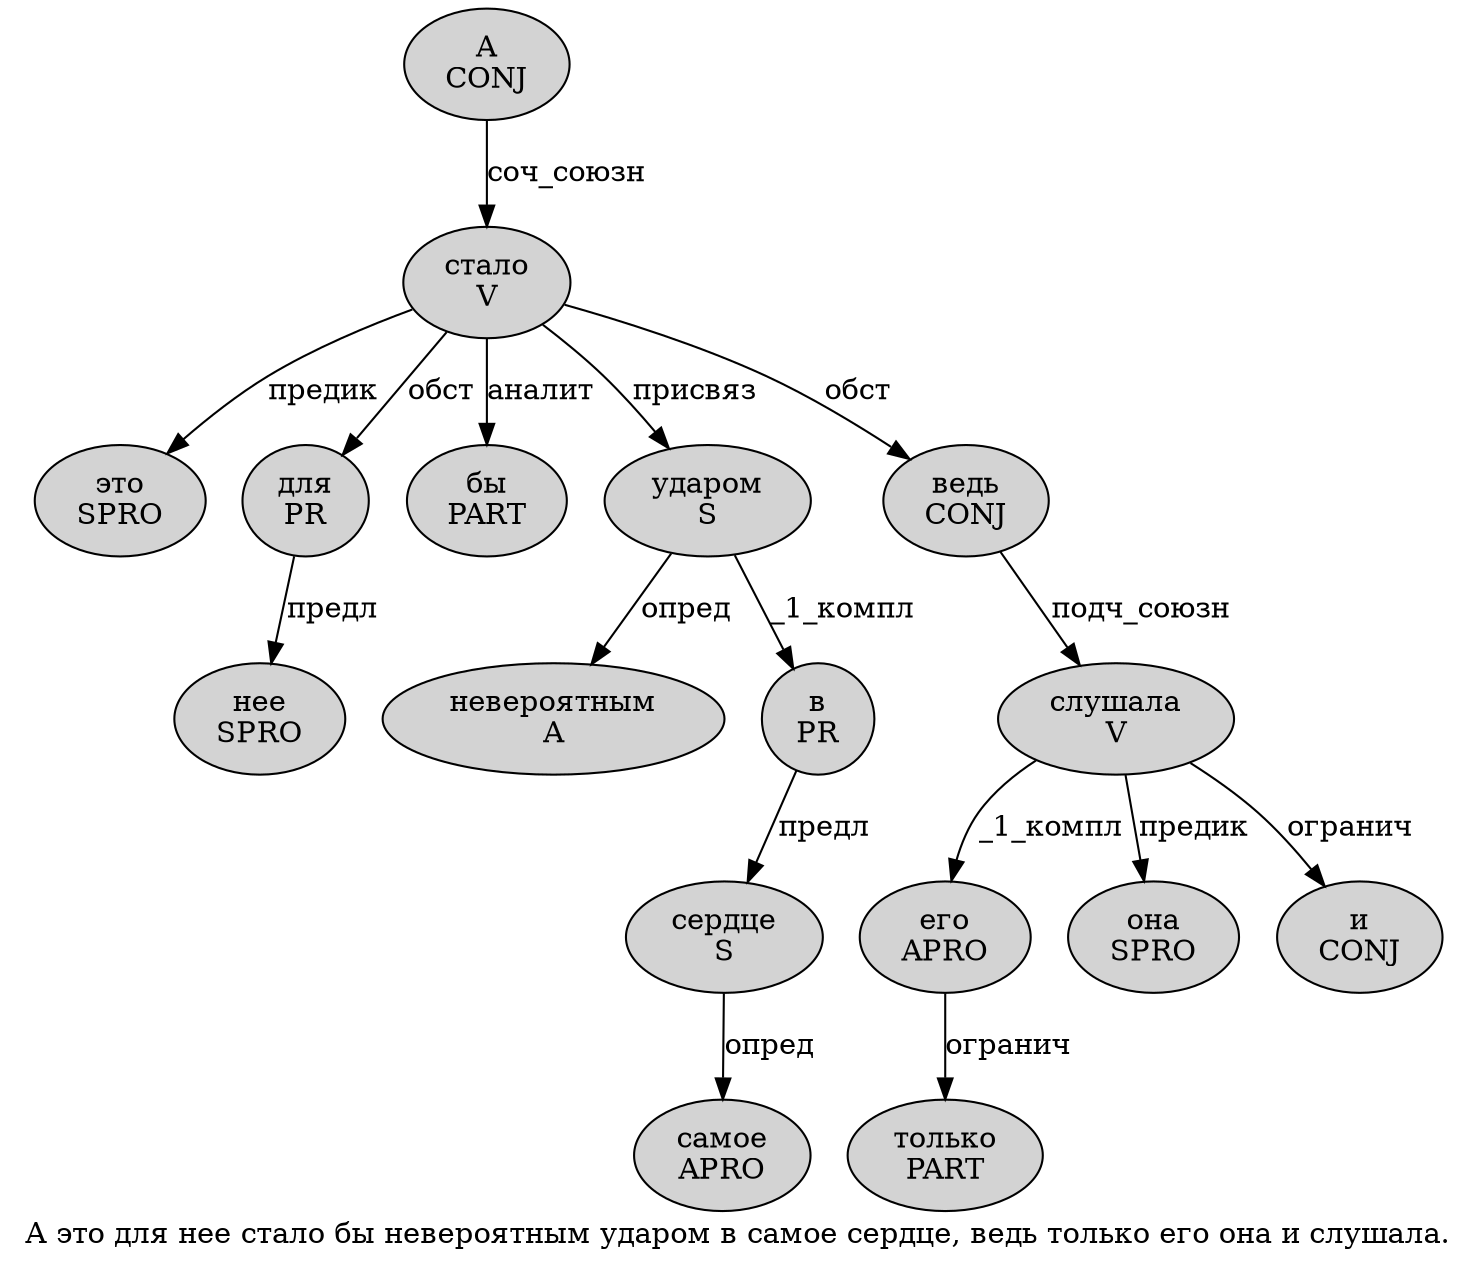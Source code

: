 digraph SENTENCE_730 {
	graph [label="А это для нее стало бы невероятным ударом в самое сердце, ведь только его она и слушала."]
	node [style=filled]
		0 [label="А
CONJ" color="" fillcolor=lightgray penwidth=1 shape=ellipse]
		1 [label="это
SPRO" color="" fillcolor=lightgray penwidth=1 shape=ellipse]
		2 [label="для
PR" color="" fillcolor=lightgray penwidth=1 shape=ellipse]
		3 [label="нее
SPRO" color="" fillcolor=lightgray penwidth=1 shape=ellipse]
		4 [label="стало
V" color="" fillcolor=lightgray penwidth=1 shape=ellipse]
		5 [label="бы
PART" color="" fillcolor=lightgray penwidth=1 shape=ellipse]
		6 [label="невероятным
A" color="" fillcolor=lightgray penwidth=1 shape=ellipse]
		7 [label="ударом
S" color="" fillcolor=lightgray penwidth=1 shape=ellipse]
		8 [label="в
PR" color="" fillcolor=lightgray penwidth=1 shape=ellipse]
		9 [label="самое
APRO" color="" fillcolor=lightgray penwidth=1 shape=ellipse]
		10 [label="сердце
S" color="" fillcolor=lightgray penwidth=1 shape=ellipse]
		12 [label="ведь
CONJ" color="" fillcolor=lightgray penwidth=1 shape=ellipse]
		13 [label="только
PART" color="" fillcolor=lightgray penwidth=1 shape=ellipse]
		14 [label="его
APRO" color="" fillcolor=lightgray penwidth=1 shape=ellipse]
		15 [label="она
SPRO" color="" fillcolor=lightgray penwidth=1 shape=ellipse]
		16 [label="и
CONJ" color="" fillcolor=lightgray penwidth=1 shape=ellipse]
		17 [label="слушала
V" color="" fillcolor=lightgray penwidth=1 shape=ellipse]
			8 -> 10 [label="предл"]
			12 -> 17 [label="подч_союзн"]
			14 -> 13 [label="огранич"]
			17 -> 14 [label="_1_компл"]
			17 -> 15 [label="предик"]
			17 -> 16 [label="огранич"]
			4 -> 1 [label="предик"]
			4 -> 2 [label="обст"]
			4 -> 5 [label="аналит"]
			4 -> 7 [label="присвяз"]
			4 -> 12 [label="обст"]
			0 -> 4 [label="соч_союзн"]
			2 -> 3 [label="предл"]
			7 -> 6 [label="опред"]
			7 -> 8 [label="_1_компл"]
			10 -> 9 [label="опред"]
}